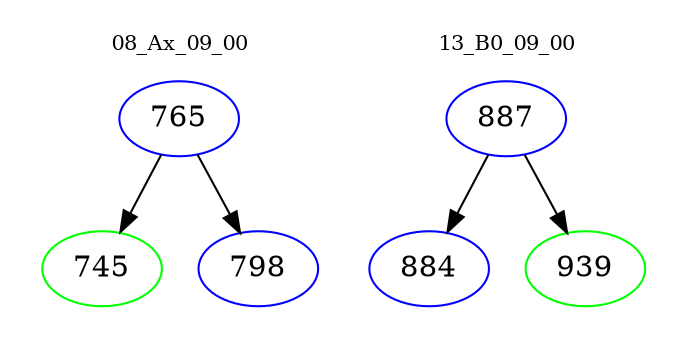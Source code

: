 digraph{
subgraph cluster_0 {
color = white
label = "08_Ax_09_00";
fontsize=10;
T0_765 [label="765", color="blue"]
T0_765 -> T0_745 [color="black"]
T0_745 [label="745", color="green"]
T0_765 -> T0_798 [color="black"]
T0_798 [label="798", color="blue"]
}
subgraph cluster_1 {
color = white
label = "13_B0_09_00";
fontsize=10;
T1_887 [label="887", color="blue"]
T1_887 -> T1_884 [color="black"]
T1_884 [label="884", color="blue"]
T1_887 -> T1_939 [color="black"]
T1_939 [label="939", color="green"]
}
}
